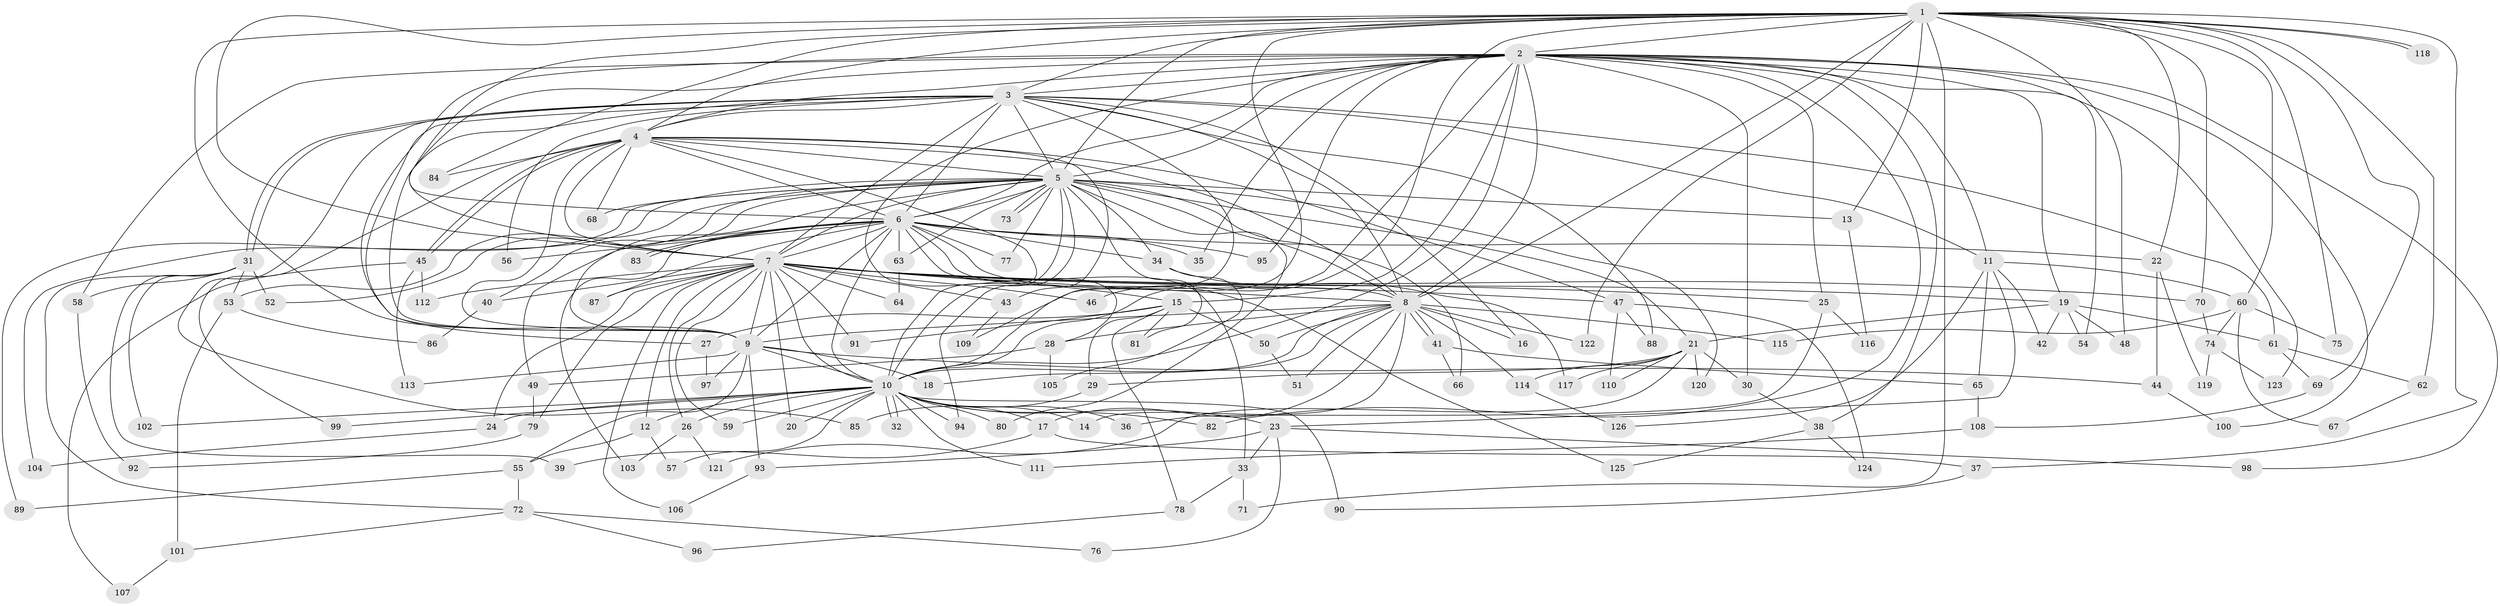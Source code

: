 // Generated by graph-tools (version 1.1) at 2025/13/03/09/25 04:13:59]
// undirected, 126 vertices, 277 edges
graph export_dot {
graph [start="1"]
  node [color=gray90,style=filled];
  1;
  2;
  3;
  4;
  5;
  6;
  7;
  8;
  9;
  10;
  11;
  12;
  13;
  14;
  15;
  16;
  17;
  18;
  19;
  20;
  21;
  22;
  23;
  24;
  25;
  26;
  27;
  28;
  29;
  30;
  31;
  32;
  33;
  34;
  35;
  36;
  37;
  38;
  39;
  40;
  41;
  42;
  43;
  44;
  45;
  46;
  47;
  48;
  49;
  50;
  51;
  52;
  53;
  54;
  55;
  56;
  57;
  58;
  59;
  60;
  61;
  62;
  63;
  64;
  65;
  66;
  67;
  68;
  69;
  70;
  71;
  72;
  73;
  74;
  75;
  76;
  77;
  78;
  79;
  80;
  81;
  82;
  83;
  84;
  85;
  86;
  87;
  88;
  89;
  90;
  91;
  92;
  93;
  94;
  95;
  96;
  97;
  98;
  99;
  100;
  101;
  102;
  103;
  104;
  105;
  106;
  107;
  108;
  109;
  110;
  111;
  112;
  113;
  114;
  115;
  116;
  117;
  118;
  119;
  120;
  121;
  122;
  123;
  124;
  125;
  126;
  1 -- 2;
  1 -- 3;
  1 -- 4;
  1 -- 5;
  1 -- 6;
  1 -- 7;
  1 -- 8;
  1 -- 9;
  1 -- 10;
  1 -- 13;
  1 -- 22;
  1 -- 37;
  1 -- 48;
  1 -- 60;
  1 -- 62;
  1 -- 69;
  1 -- 70;
  1 -- 71;
  1 -- 75;
  1 -- 84;
  1 -- 109;
  1 -- 118;
  1 -- 118;
  1 -- 122;
  2 -- 3;
  2 -- 4;
  2 -- 5;
  2 -- 6;
  2 -- 7;
  2 -- 8;
  2 -- 9;
  2 -- 10;
  2 -- 11;
  2 -- 15;
  2 -- 19;
  2 -- 25;
  2 -- 28;
  2 -- 30;
  2 -- 35;
  2 -- 38;
  2 -- 46;
  2 -- 54;
  2 -- 58;
  2 -- 82;
  2 -- 95;
  2 -- 98;
  2 -- 100;
  2 -- 123;
  3 -- 4;
  3 -- 5;
  3 -- 6;
  3 -- 7;
  3 -- 8;
  3 -- 9;
  3 -- 10;
  3 -- 11;
  3 -- 16;
  3 -- 27;
  3 -- 31;
  3 -- 31;
  3 -- 56;
  3 -- 61;
  3 -- 85;
  3 -- 88;
  4 -- 5;
  4 -- 6;
  4 -- 7;
  4 -- 8;
  4 -- 9;
  4 -- 10;
  4 -- 43;
  4 -- 45;
  4 -- 45;
  4 -- 47;
  4 -- 68;
  4 -- 84;
  4 -- 99;
  5 -- 6;
  5 -- 7;
  5 -- 8;
  5 -- 9;
  5 -- 10;
  5 -- 13;
  5 -- 21;
  5 -- 34;
  5 -- 40;
  5 -- 52;
  5 -- 53;
  5 -- 63;
  5 -- 66;
  5 -- 68;
  5 -- 73;
  5 -- 73;
  5 -- 77;
  5 -- 80;
  5 -- 81;
  5 -- 89;
  5 -- 94;
  5 -- 104;
  5 -- 120;
  6 -- 7;
  6 -- 8;
  6 -- 9;
  6 -- 10;
  6 -- 22;
  6 -- 33;
  6 -- 34;
  6 -- 35;
  6 -- 49;
  6 -- 56;
  6 -- 63;
  6 -- 77;
  6 -- 83;
  6 -- 83;
  6 -- 87;
  6 -- 95;
  6 -- 103;
  6 -- 125;
  7 -- 8;
  7 -- 9;
  7 -- 10;
  7 -- 12;
  7 -- 15;
  7 -- 19;
  7 -- 20;
  7 -- 24;
  7 -- 25;
  7 -- 26;
  7 -- 40;
  7 -- 43;
  7 -- 46;
  7 -- 47;
  7 -- 59;
  7 -- 64;
  7 -- 70;
  7 -- 79;
  7 -- 87;
  7 -- 91;
  7 -- 106;
  7 -- 112;
  8 -- 9;
  8 -- 10;
  8 -- 14;
  8 -- 16;
  8 -- 17;
  8 -- 18;
  8 -- 28;
  8 -- 41;
  8 -- 41;
  8 -- 50;
  8 -- 51;
  8 -- 114;
  8 -- 115;
  8 -- 122;
  9 -- 10;
  9 -- 18;
  9 -- 44;
  9 -- 55;
  9 -- 93;
  9 -- 97;
  9 -- 113;
  10 -- 12;
  10 -- 14;
  10 -- 17;
  10 -- 20;
  10 -- 23;
  10 -- 24;
  10 -- 26;
  10 -- 32;
  10 -- 32;
  10 -- 36;
  10 -- 57;
  10 -- 59;
  10 -- 80;
  10 -- 82;
  10 -- 90;
  10 -- 94;
  10 -- 99;
  10 -- 102;
  10 -- 111;
  11 -- 23;
  11 -- 42;
  11 -- 60;
  11 -- 65;
  11 -- 126;
  12 -- 55;
  12 -- 57;
  13 -- 116;
  15 -- 27;
  15 -- 29;
  15 -- 50;
  15 -- 78;
  15 -- 81;
  15 -- 91;
  17 -- 37;
  17 -- 39;
  19 -- 21;
  19 -- 42;
  19 -- 48;
  19 -- 54;
  19 -- 61;
  21 -- 29;
  21 -- 30;
  21 -- 110;
  21 -- 114;
  21 -- 117;
  21 -- 120;
  21 -- 121;
  22 -- 44;
  22 -- 119;
  23 -- 33;
  23 -- 76;
  23 -- 93;
  23 -- 98;
  24 -- 104;
  25 -- 36;
  25 -- 116;
  26 -- 103;
  26 -- 121;
  27 -- 97;
  28 -- 49;
  28 -- 105;
  29 -- 85;
  30 -- 38;
  31 -- 39;
  31 -- 52;
  31 -- 53;
  31 -- 58;
  31 -- 72;
  31 -- 102;
  33 -- 71;
  33 -- 78;
  34 -- 105;
  34 -- 117;
  37 -- 90;
  38 -- 124;
  38 -- 125;
  40 -- 86;
  41 -- 65;
  41 -- 66;
  43 -- 109;
  44 -- 100;
  45 -- 107;
  45 -- 112;
  45 -- 113;
  47 -- 88;
  47 -- 110;
  47 -- 124;
  49 -- 79;
  50 -- 51;
  53 -- 86;
  53 -- 101;
  55 -- 72;
  55 -- 89;
  58 -- 92;
  60 -- 67;
  60 -- 74;
  60 -- 75;
  60 -- 115;
  61 -- 62;
  61 -- 69;
  62 -- 67;
  63 -- 64;
  65 -- 108;
  69 -- 108;
  70 -- 74;
  72 -- 76;
  72 -- 96;
  72 -- 101;
  74 -- 119;
  74 -- 123;
  78 -- 96;
  79 -- 92;
  93 -- 106;
  101 -- 107;
  108 -- 111;
  114 -- 126;
}
